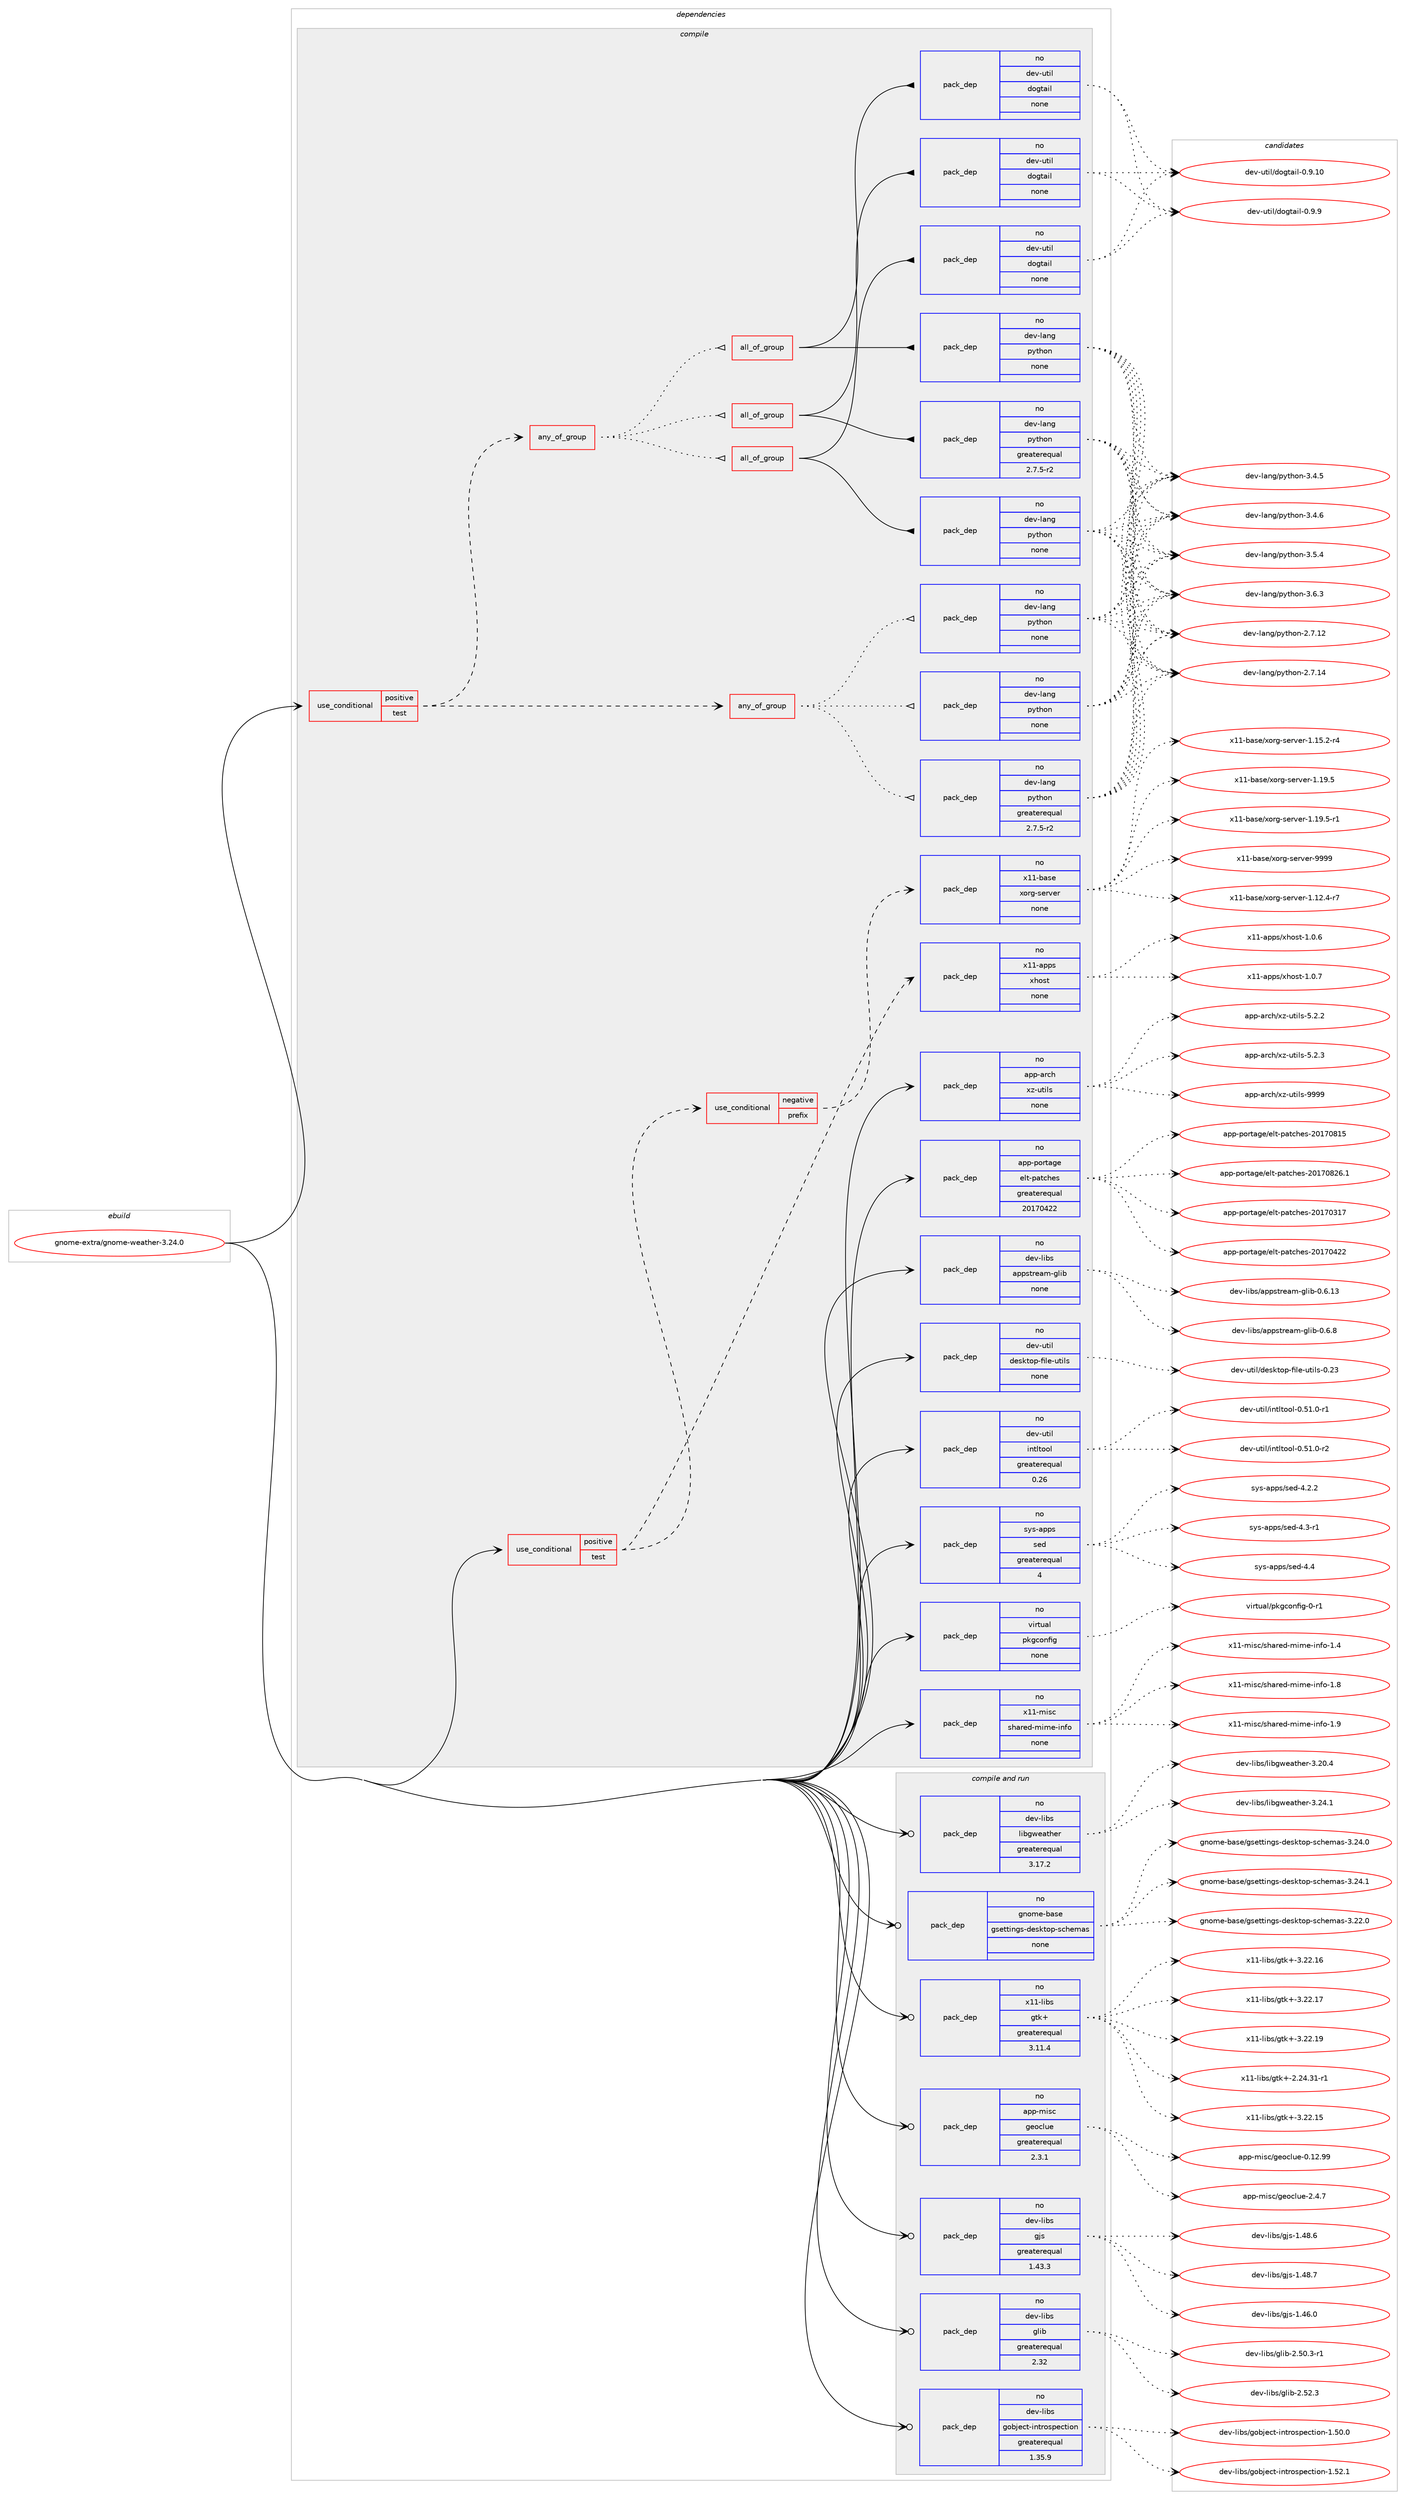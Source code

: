 digraph prolog {

# *************
# Graph options
# *************

newrank=true;
concentrate=true;
compound=true;
graph [rankdir=LR,fontname=Helvetica,fontsize=10,ranksep=1.5];#, ranksep=2.5, nodesep=0.2];
edge  [arrowhead=vee];
node  [fontname=Helvetica,fontsize=10];

# **********
# The ebuild
# **********

subgraph cluster_leftcol {
color=gray;
rank=same;
label=<<i>ebuild</i>>;
id [label="gnome-extra/gnome-weather-3.24.0", color=red, width=4, href="../gnome-extra/gnome-weather-3.24.0.svg"];
}

# ****************
# The dependencies
# ****************

subgraph cluster_midcol {
color=gray;
label=<<i>dependencies</i>>;
subgraph cluster_compile {
fillcolor="#eeeeee";
style=filled;
label=<<i>compile</i>>;
subgraph cond82025 {
dependency311391 [label=<<TABLE BORDER="0" CELLBORDER="1" CELLSPACING="0" CELLPADDING="4"><TR><TD ROWSPAN="3" CELLPADDING="10">use_conditional</TD></TR><TR><TD>positive</TD></TR><TR><TD>test</TD></TR></TABLE>>, shape=none, color=red];
subgraph any4854 {
dependency311392 [label=<<TABLE BORDER="0" CELLBORDER="1" CELLSPACING="0" CELLPADDING="4"><TR><TD CELLPADDING="10">any_of_group</TD></TR></TABLE>>, shape=none, color=red];subgraph pack224435 {
dependency311393 [label=<<TABLE BORDER="0" CELLBORDER="1" CELLSPACING="0" CELLPADDING="4" WIDTH="220"><TR><TD ROWSPAN="6" CELLPADDING="30">pack_dep</TD></TR><TR><TD WIDTH="110">no</TD></TR><TR><TD>dev-lang</TD></TR><TR><TD>python</TD></TR><TR><TD>none</TD></TR><TR><TD></TD></TR></TABLE>>, shape=none, color=blue];
}
dependency311392:e -> dependency311393:w [weight=20,style="dotted",arrowhead="oinv"];
subgraph pack224436 {
dependency311394 [label=<<TABLE BORDER="0" CELLBORDER="1" CELLSPACING="0" CELLPADDING="4" WIDTH="220"><TR><TD ROWSPAN="6" CELLPADDING="30">pack_dep</TD></TR><TR><TD WIDTH="110">no</TD></TR><TR><TD>dev-lang</TD></TR><TR><TD>python</TD></TR><TR><TD>none</TD></TR><TR><TD></TD></TR></TABLE>>, shape=none, color=blue];
}
dependency311392:e -> dependency311394:w [weight=20,style="dotted",arrowhead="oinv"];
subgraph pack224437 {
dependency311395 [label=<<TABLE BORDER="0" CELLBORDER="1" CELLSPACING="0" CELLPADDING="4" WIDTH="220"><TR><TD ROWSPAN="6" CELLPADDING="30">pack_dep</TD></TR><TR><TD WIDTH="110">no</TD></TR><TR><TD>dev-lang</TD></TR><TR><TD>python</TD></TR><TR><TD>greaterequal</TD></TR><TR><TD>2.7.5-r2</TD></TR></TABLE>>, shape=none, color=blue];
}
dependency311392:e -> dependency311395:w [weight=20,style="dotted",arrowhead="oinv"];
}
dependency311391:e -> dependency311392:w [weight=20,style="dashed",arrowhead="vee"];
subgraph any4855 {
dependency311396 [label=<<TABLE BORDER="0" CELLBORDER="1" CELLSPACING="0" CELLPADDING="4"><TR><TD CELLPADDING="10">any_of_group</TD></TR></TABLE>>, shape=none, color=red];subgraph all80 {
dependency311397 [label=<<TABLE BORDER="0" CELLBORDER="1" CELLSPACING="0" CELLPADDING="4"><TR><TD CELLPADDING="10">all_of_group</TD></TR></TABLE>>, shape=none, color=red];subgraph pack224438 {
dependency311398 [label=<<TABLE BORDER="0" CELLBORDER="1" CELLSPACING="0" CELLPADDING="4" WIDTH="220"><TR><TD ROWSPAN="6" CELLPADDING="30">pack_dep</TD></TR><TR><TD WIDTH="110">no</TD></TR><TR><TD>dev-lang</TD></TR><TR><TD>python</TD></TR><TR><TD>none</TD></TR><TR><TD></TD></TR></TABLE>>, shape=none, color=blue];
}
dependency311397:e -> dependency311398:w [weight=20,style="solid",arrowhead="inv"];
subgraph pack224439 {
dependency311399 [label=<<TABLE BORDER="0" CELLBORDER="1" CELLSPACING="0" CELLPADDING="4" WIDTH="220"><TR><TD ROWSPAN="6" CELLPADDING="30">pack_dep</TD></TR><TR><TD WIDTH="110">no</TD></TR><TR><TD>dev-util</TD></TR><TR><TD>dogtail</TD></TR><TR><TD>none</TD></TR><TR><TD></TD></TR></TABLE>>, shape=none, color=blue];
}
dependency311397:e -> dependency311399:w [weight=20,style="solid",arrowhead="inv"];
}
dependency311396:e -> dependency311397:w [weight=20,style="dotted",arrowhead="oinv"];
subgraph all81 {
dependency311400 [label=<<TABLE BORDER="0" CELLBORDER="1" CELLSPACING="0" CELLPADDING="4"><TR><TD CELLPADDING="10">all_of_group</TD></TR></TABLE>>, shape=none, color=red];subgraph pack224440 {
dependency311401 [label=<<TABLE BORDER="0" CELLBORDER="1" CELLSPACING="0" CELLPADDING="4" WIDTH="220"><TR><TD ROWSPAN="6" CELLPADDING="30">pack_dep</TD></TR><TR><TD WIDTH="110">no</TD></TR><TR><TD>dev-lang</TD></TR><TR><TD>python</TD></TR><TR><TD>none</TD></TR><TR><TD></TD></TR></TABLE>>, shape=none, color=blue];
}
dependency311400:e -> dependency311401:w [weight=20,style="solid",arrowhead="inv"];
subgraph pack224441 {
dependency311402 [label=<<TABLE BORDER="0" CELLBORDER="1" CELLSPACING="0" CELLPADDING="4" WIDTH="220"><TR><TD ROWSPAN="6" CELLPADDING="30">pack_dep</TD></TR><TR><TD WIDTH="110">no</TD></TR><TR><TD>dev-util</TD></TR><TR><TD>dogtail</TD></TR><TR><TD>none</TD></TR><TR><TD></TD></TR></TABLE>>, shape=none, color=blue];
}
dependency311400:e -> dependency311402:w [weight=20,style="solid",arrowhead="inv"];
}
dependency311396:e -> dependency311400:w [weight=20,style="dotted",arrowhead="oinv"];
subgraph all82 {
dependency311403 [label=<<TABLE BORDER="0" CELLBORDER="1" CELLSPACING="0" CELLPADDING="4"><TR><TD CELLPADDING="10">all_of_group</TD></TR></TABLE>>, shape=none, color=red];subgraph pack224442 {
dependency311404 [label=<<TABLE BORDER="0" CELLBORDER="1" CELLSPACING="0" CELLPADDING="4" WIDTH="220"><TR><TD ROWSPAN="6" CELLPADDING="30">pack_dep</TD></TR><TR><TD WIDTH="110">no</TD></TR><TR><TD>dev-lang</TD></TR><TR><TD>python</TD></TR><TR><TD>greaterequal</TD></TR><TR><TD>2.7.5-r2</TD></TR></TABLE>>, shape=none, color=blue];
}
dependency311403:e -> dependency311404:w [weight=20,style="solid",arrowhead="inv"];
subgraph pack224443 {
dependency311405 [label=<<TABLE BORDER="0" CELLBORDER="1" CELLSPACING="0" CELLPADDING="4" WIDTH="220"><TR><TD ROWSPAN="6" CELLPADDING="30">pack_dep</TD></TR><TR><TD WIDTH="110">no</TD></TR><TR><TD>dev-util</TD></TR><TR><TD>dogtail</TD></TR><TR><TD>none</TD></TR><TR><TD></TD></TR></TABLE>>, shape=none, color=blue];
}
dependency311403:e -> dependency311405:w [weight=20,style="solid",arrowhead="inv"];
}
dependency311396:e -> dependency311403:w [weight=20,style="dotted",arrowhead="oinv"];
}
dependency311391:e -> dependency311396:w [weight=20,style="dashed",arrowhead="vee"];
}
id:e -> dependency311391:w [weight=20,style="solid",arrowhead="vee"];
subgraph cond82026 {
dependency311406 [label=<<TABLE BORDER="0" CELLBORDER="1" CELLSPACING="0" CELLPADDING="4"><TR><TD ROWSPAN="3" CELLPADDING="10">use_conditional</TD></TR><TR><TD>positive</TD></TR><TR><TD>test</TD></TR></TABLE>>, shape=none, color=red];
subgraph cond82027 {
dependency311407 [label=<<TABLE BORDER="0" CELLBORDER="1" CELLSPACING="0" CELLPADDING="4"><TR><TD ROWSPAN="3" CELLPADDING="10">use_conditional</TD></TR><TR><TD>negative</TD></TR><TR><TD>prefix</TD></TR></TABLE>>, shape=none, color=red];
subgraph pack224444 {
dependency311408 [label=<<TABLE BORDER="0" CELLBORDER="1" CELLSPACING="0" CELLPADDING="4" WIDTH="220"><TR><TD ROWSPAN="6" CELLPADDING="30">pack_dep</TD></TR><TR><TD WIDTH="110">no</TD></TR><TR><TD>x11-base</TD></TR><TR><TD>xorg-server</TD></TR><TR><TD>none</TD></TR><TR><TD></TD></TR></TABLE>>, shape=none, color=blue];
}
dependency311407:e -> dependency311408:w [weight=20,style="dashed",arrowhead="vee"];
}
dependency311406:e -> dependency311407:w [weight=20,style="dashed",arrowhead="vee"];
subgraph pack224445 {
dependency311409 [label=<<TABLE BORDER="0" CELLBORDER="1" CELLSPACING="0" CELLPADDING="4" WIDTH="220"><TR><TD ROWSPAN="6" CELLPADDING="30">pack_dep</TD></TR><TR><TD WIDTH="110">no</TD></TR><TR><TD>x11-apps</TD></TR><TR><TD>xhost</TD></TR><TR><TD>none</TD></TR><TR><TD></TD></TR></TABLE>>, shape=none, color=blue];
}
dependency311406:e -> dependency311409:w [weight=20,style="dashed",arrowhead="vee"];
}
id:e -> dependency311406:w [weight=20,style="solid",arrowhead="vee"];
subgraph pack224446 {
dependency311410 [label=<<TABLE BORDER="0" CELLBORDER="1" CELLSPACING="0" CELLPADDING="4" WIDTH="220"><TR><TD ROWSPAN="6" CELLPADDING="30">pack_dep</TD></TR><TR><TD WIDTH="110">no</TD></TR><TR><TD>app-arch</TD></TR><TR><TD>xz-utils</TD></TR><TR><TD>none</TD></TR><TR><TD></TD></TR></TABLE>>, shape=none, color=blue];
}
id:e -> dependency311410:w [weight=20,style="solid",arrowhead="vee"];
subgraph pack224447 {
dependency311411 [label=<<TABLE BORDER="0" CELLBORDER="1" CELLSPACING="0" CELLPADDING="4" WIDTH="220"><TR><TD ROWSPAN="6" CELLPADDING="30">pack_dep</TD></TR><TR><TD WIDTH="110">no</TD></TR><TR><TD>app-portage</TD></TR><TR><TD>elt-patches</TD></TR><TR><TD>greaterequal</TD></TR><TR><TD>20170422</TD></TR></TABLE>>, shape=none, color=blue];
}
id:e -> dependency311411:w [weight=20,style="solid",arrowhead="vee"];
subgraph pack224448 {
dependency311412 [label=<<TABLE BORDER="0" CELLBORDER="1" CELLSPACING="0" CELLPADDING="4" WIDTH="220"><TR><TD ROWSPAN="6" CELLPADDING="30">pack_dep</TD></TR><TR><TD WIDTH="110">no</TD></TR><TR><TD>dev-libs</TD></TR><TR><TD>appstream-glib</TD></TR><TR><TD>none</TD></TR><TR><TD></TD></TR></TABLE>>, shape=none, color=blue];
}
id:e -> dependency311412:w [weight=20,style="solid",arrowhead="vee"];
subgraph pack224449 {
dependency311413 [label=<<TABLE BORDER="0" CELLBORDER="1" CELLSPACING="0" CELLPADDING="4" WIDTH="220"><TR><TD ROWSPAN="6" CELLPADDING="30">pack_dep</TD></TR><TR><TD WIDTH="110">no</TD></TR><TR><TD>dev-util</TD></TR><TR><TD>desktop-file-utils</TD></TR><TR><TD>none</TD></TR><TR><TD></TD></TR></TABLE>>, shape=none, color=blue];
}
id:e -> dependency311413:w [weight=20,style="solid",arrowhead="vee"];
subgraph pack224450 {
dependency311414 [label=<<TABLE BORDER="0" CELLBORDER="1" CELLSPACING="0" CELLPADDING="4" WIDTH="220"><TR><TD ROWSPAN="6" CELLPADDING="30">pack_dep</TD></TR><TR><TD WIDTH="110">no</TD></TR><TR><TD>dev-util</TD></TR><TR><TD>intltool</TD></TR><TR><TD>greaterequal</TD></TR><TR><TD>0.26</TD></TR></TABLE>>, shape=none, color=blue];
}
id:e -> dependency311414:w [weight=20,style="solid",arrowhead="vee"];
subgraph pack224451 {
dependency311415 [label=<<TABLE BORDER="0" CELLBORDER="1" CELLSPACING="0" CELLPADDING="4" WIDTH="220"><TR><TD ROWSPAN="6" CELLPADDING="30">pack_dep</TD></TR><TR><TD WIDTH="110">no</TD></TR><TR><TD>sys-apps</TD></TR><TR><TD>sed</TD></TR><TR><TD>greaterequal</TD></TR><TR><TD>4</TD></TR></TABLE>>, shape=none, color=blue];
}
id:e -> dependency311415:w [weight=20,style="solid",arrowhead="vee"];
subgraph pack224452 {
dependency311416 [label=<<TABLE BORDER="0" CELLBORDER="1" CELLSPACING="0" CELLPADDING="4" WIDTH="220"><TR><TD ROWSPAN="6" CELLPADDING="30">pack_dep</TD></TR><TR><TD WIDTH="110">no</TD></TR><TR><TD>virtual</TD></TR><TR><TD>pkgconfig</TD></TR><TR><TD>none</TD></TR><TR><TD></TD></TR></TABLE>>, shape=none, color=blue];
}
id:e -> dependency311416:w [weight=20,style="solid",arrowhead="vee"];
subgraph pack224453 {
dependency311417 [label=<<TABLE BORDER="0" CELLBORDER="1" CELLSPACING="0" CELLPADDING="4" WIDTH="220"><TR><TD ROWSPAN="6" CELLPADDING="30">pack_dep</TD></TR><TR><TD WIDTH="110">no</TD></TR><TR><TD>x11-misc</TD></TR><TR><TD>shared-mime-info</TD></TR><TR><TD>none</TD></TR><TR><TD></TD></TR></TABLE>>, shape=none, color=blue];
}
id:e -> dependency311417:w [weight=20,style="solid",arrowhead="vee"];
}
subgraph cluster_compileandrun {
fillcolor="#eeeeee";
style=filled;
label=<<i>compile and run</i>>;
subgraph pack224454 {
dependency311418 [label=<<TABLE BORDER="0" CELLBORDER="1" CELLSPACING="0" CELLPADDING="4" WIDTH="220"><TR><TD ROWSPAN="6" CELLPADDING="30">pack_dep</TD></TR><TR><TD WIDTH="110">no</TD></TR><TR><TD>app-misc</TD></TR><TR><TD>geoclue</TD></TR><TR><TD>greaterequal</TD></TR><TR><TD>2.3.1</TD></TR></TABLE>>, shape=none, color=blue];
}
id:e -> dependency311418:w [weight=20,style="solid",arrowhead="odotvee"];
subgraph pack224455 {
dependency311419 [label=<<TABLE BORDER="0" CELLBORDER="1" CELLSPACING="0" CELLPADDING="4" WIDTH="220"><TR><TD ROWSPAN="6" CELLPADDING="30">pack_dep</TD></TR><TR><TD WIDTH="110">no</TD></TR><TR><TD>dev-libs</TD></TR><TR><TD>gjs</TD></TR><TR><TD>greaterequal</TD></TR><TR><TD>1.43.3</TD></TR></TABLE>>, shape=none, color=blue];
}
id:e -> dependency311419:w [weight=20,style="solid",arrowhead="odotvee"];
subgraph pack224456 {
dependency311420 [label=<<TABLE BORDER="0" CELLBORDER="1" CELLSPACING="0" CELLPADDING="4" WIDTH="220"><TR><TD ROWSPAN="6" CELLPADDING="30">pack_dep</TD></TR><TR><TD WIDTH="110">no</TD></TR><TR><TD>dev-libs</TD></TR><TR><TD>glib</TD></TR><TR><TD>greaterequal</TD></TR><TR><TD>2.32</TD></TR></TABLE>>, shape=none, color=blue];
}
id:e -> dependency311420:w [weight=20,style="solid",arrowhead="odotvee"];
subgraph pack224457 {
dependency311421 [label=<<TABLE BORDER="0" CELLBORDER="1" CELLSPACING="0" CELLPADDING="4" WIDTH="220"><TR><TD ROWSPAN="6" CELLPADDING="30">pack_dep</TD></TR><TR><TD WIDTH="110">no</TD></TR><TR><TD>dev-libs</TD></TR><TR><TD>gobject-introspection</TD></TR><TR><TD>greaterequal</TD></TR><TR><TD>1.35.9</TD></TR></TABLE>>, shape=none, color=blue];
}
id:e -> dependency311421:w [weight=20,style="solid",arrowhead="odotvee"];
subgraph pack224458 {
dependency311422 [label=<<TABLE BORDER="0" CELLBORDER="1" CELLSPACING="0" CELLPADDING="4" WIDTH="220"><TR><TD ROWSPAN="6" CELLPADDING="30">pack_dep</TD></TR><TR><TD WIDTH="110">no</TD></TR><TR><TD>dev-libs</TD></TR><TR><TD>libgweather</TD></TR><TR><TD>greaterequal</TD></TR><TR><TD>3.17.2</TD></TR></TABLE>>, shape=none, color=blue];
}
id:e -> dependency311422:w [weight=20,style="solid",arrowhead="odotvee"];
subgraph pack224459 {
dependency311423 [label=<<TABLE BORDER="0" CELLBORDER="1" CELLSPACING="0" CELLPADDING="4" WIDTH="220"><TR><TD ROWSPAN="6" CELLPADDING="30">pack_dep</TD></TR><TR><TD WIDTH="110">no</TD></TR><TR><TD>gnome-base</TD></TR><TR><TD>gsettings-desktop-schemas</TD></TR><TR><TD>none</TD></TR><TR><TD></TD></TR></TABLE>>, shape=none, color=blue];
}
id:e -> dependency311423:w [weight=20,style="solid",arrowhead="odotvee"];
subgraph pack224460 {
dependency311424 [label=<<TABLE BORDER="0" CELLBORDER="1" CELLSPACING="0" CELLPADDING="4" WIDTH="220"><TR><TD ROWSPAN="6" CELLPADDING="30">pack_dep</TD></TR><TR><TD WIDTH="110">no</TD></TR><TR><TD>x11-libs</TD></TR><TR><TD>gtk+</TD></TR><TR><TD>greaterequal</TD></TR><TR><TD>3.11.4</TD></TR></TABLE>>, shape=none, color=blue];
}
id:e -> dependency311424:w [weight=20,style="solid",arrowhead="odotvee"];
}
subgraph cluster_run {
fillcolor="#eeeeee";
style=filled;
label=<<i>run</i>>;
}
}

# **************
# The candidates
# **************

subgraph cluster_choices {
rank=same;
color=gray;
label=<<i>candidates</i>>;

subgraph choice224435 {
color=black;
nodesep=1;
choice10010111845108971101034711212111610411111045504655464950 [label="dev-lang/python-2.7.12", color=red, width=4,href="../dev-lang/python-2.7.12.svg"];
choice10010111845108971101034711212111610411111045504655464952 [label="dev-lang/python-2.7.14", color=red, width=4,href="../dev-lang/python-2.7.14.svg"];
choice100101118451089711010347112121116104111110455146524653 [label="dev-lang/python-3.4.5", color=red, width=4,href="../dev-lang/python-3.4.5.svg"];
choice100101118451089711010347112121116104111110455146524654 [label="dev-lang/python-3.4.6", color=red, width=4,href="../dev-lang/python-3.4.6.svg"];
choice100101118451089711010347112121116104111110455146534652 [label="dev-lang/python-3.5.4", color=red, width=4,href="../dev-lang/python-3.5.4.svg"];
choice100101118451089711010347112121116104111110455146544651 [label="dev-lang/python-3.6.3", color=red, width=4,href="../dev-lang/python-3.6.3.svg"];
dependency311393:e -> choice10010111845108971101034711212111610411111045504655464950:w [style=dotted,weight="100"];
dependency311393:e -> choice10010111845108971101034711212111610411111045504655464952:w [style=dotted,weight="100"];
dependency311393:e -> choice100101118451089711010347112121116104111110455146524653:w [style=dotted,weight="100"];
dependency311393:e -> choice100101118451089711010347112121116104111110455146524654:w [style=dotted,weight="100"];
dependency311393:e -> choice100101118451089711010347112121116104111110455146534652:w [style=dotted,weight="100"];
dependency311393:e -> choice100101118451089711010347112121116104111110455146544651:w [style=dotted,weight="100"];
}
subgraph choice224436 {
color=black;
nodesep=1;
choice10010111845108971101034711212111610411111045504655464950 [label="dev-lang/python-2.7.12", color=red, width=4,href="../dev-lang/python-2.7.12.svg"];
choice10010111845108971101034711212111610411111045504655464952 [label="dev-lang/python-2.7.14", color=red, width=4,href="../dev-lang/python-2.7.14.svg"];
choice100101118451089711010347112121116104111110455146524653 [label="dev-lang/python-3.4.5", color=red, width=4,href="../dev-lang/python-3.4.5.svg"];
choice100101118451089711010347112121116104111110455146524654 [label="dev-lang/python-3.4.6", color=red, width=4,href="../dev-lang/python-3.4.6.svg"];
choice100101118451089711010347112121116104111110455146534652 [label="dev-lang/python-3.5.4", color=red, width=4,href="../dev-lang/python-3.5.4.svg"];
choice100101118451089711010347112121116104111110455146544651 [label="dev-lang/python-3.6.3", color=red, width=4,href="../dev-lang/python-3.6.3.svg"];
dependency311394:e -> choice10010111845108971101034711212111610411111045504655464950:w [style=dotted,weight="100"];
dependency311394:e -> choice10010111845108971101034711212111610411111045504655464952:w [style=dotted,weight="100"];
dependency311394:e -> choice100101118451089711010347112121116104111110455146524653:w [style=dotted,weight="100"];
dependency311394:e -> choice100101118451089711010347112121116104111110455146524654:w [style=dotted,weight="100"];
dependency311394:e -> choice100101118451089711010347112121116104111110455146534652:w [style=dotted,weight="100"];
dependency311394:e -> choice100101118451089711010347112121116104111110455146544651:w [style=dotted,weight="100"];
}
subgraph choice224437 {
color=black;
nodesep=1;
choice10010111845108971101034711212111610411111045504655464950 [label="dev-lang/python-2.7.12", color=red, width=4,href="../dev-lang/python-2.7.12.svg"];
choice10010111845108971101034711212111610411111045504655464952 [label="dev-lang/python-2.7.14", color=red, width=4,href="../dev-lang/python-2.7.14.svg"];
choice100101118451089711010347112121116104111110455146524653 [label="dev-lang/python-3.4.5", color=red, width=4,href="../dev-lang/python-3.4.5.svg"];
choice100101118451089711010347112121116104111110455146524654 [label="dev-lang/python-3.4.6", color=red, width=4,href="../dev-lang/python-3.4.6.svg"];
choice100101118451089711010347112121116104111110455146534652 [label="dev-lang/python-3.5.4", color=red, width=4,href="../dev-lang/python-3.5.4.svg"];
choice100101118451089711010347112121116104111110455146544651 [label="dev-lang/python-3.6.3", color=red, width=4,href="../dev-lang/python-3.6.3.svg"];
dependency311395:e -> choice10010111845108971101034711212111610411111045504655464950:w [style=dotted,weight="100"];
dependency311395:e -> choice10010111845108971101034711212111610411111045504655464952:w [style=dotted,weight="100"];
dependency311395:e -> choice100101118451089711010347112121116104111110455146524653:w [style=dotted,weight="100"];
dependency311395:e -> choice100101118451089711010347112121116104111110455146524654:w [style=dotted,weight="100"];
dependency311395:e -> choice100101118451089711010347112121116104111110455146534652:w [style=dotted,weight="100"];
dependency311395:e -> choice100101118451089711010347112121116104111110455146544651:w [style=dotted,weight="100"];
}
subgraph choice224438 {
color=black;
nodesep=1;
choice10010111845108971101034711212111610411111045504655464950 [label="dev-lang/python-2.7.12", color=red, width=4,href="../dev-lang/python-2.7.12.svg"];
choice10010111845108971101034711212111610411111045504655464952 [label="dev-lang/python-2.7.14", color=red, width=4,href="../dev-lang/python-2.7.14.svg"];
choice100101118451089711010347112121116104111110455146524653 [label="dev-lang/python-3.4.5", color=red, width=4,href="../dev-lang/python-3.4.5.svg"];
choice100101118451089711010347112121116104111110455146524654 [label="dev-lang/python-3.4.6", color=red, width=4,href="../dev-lang/python-3.4.6.svg"];
choice100101118451089711010347112121116104111110455146534652 [label="dev-lang/python-3.5.4", color=red, width=4,href="../dev-lang/python-3.5.4.svg"];
choice100101118451089711010347112121116104111110455146544651 [label="dev-lang/python-3.6.3", color=red, width=4,href="../dev-lang/python-3.6.3.svg"];
dependency311398:e -> choice10010111845108971101034711212111610411111045504655464950:w [style=dotted,weight="100"];
dependency311398:e -> choice10010111845108971101034711212111610411111045504655464952:w [style=dotted,weight="100"];
dependency311398:e -> choice100101118451089711010347112121116104111110455146524653:w [style=dotted,weight="100"];
dependency311398:e -> choice100101118451089711010347112121116104111110455146524654:w [style=dotted,weight="100"];
dependency311398:e -> choice100101118451089711010347112121116104111110455146534652:w [style=dotted,weight="100"];
dependency311398:e -> choice100101118451089711010347112121116104111110455146544651:w [style=dotted,weight="100"];
}
subgraph choice224439 {
color=black;
nodesep=1;
choice10010111845117116105108471001111031169710510845484657464948 [label="dev-util/dogtail-0.9.10", color=red, width=4,href="../dev-util/dogtail-0.9.10.svg"];
choice100101118451171161051084710011110311697105108454846574657 [label="dev-util/dogtail-0.9.9", color=red, width=4,href="../dev-util/dogtail-0.9.9.svg"];
dependency311399:e -> choice10010111845117116105108471001111031169710510845484657464948:w [style=dotted,weight="100"];
dependency311399:e -> choice100101118451171161051084710011110311697105108454846574657:w [style=dotted,weight="100"];
}
subgraph choice224440 {
color=black;
nodesep=1;
choice10010111845108971101034711212111610411111045504655464950 [label="dev-lang/python-2.7.12", color=red, width=4,href="../dev-lang/python-2.7.12.svg"];
choice10010111845108971101034711212111610411111045504655464952 [label="dev-lang/python-2.7.14", color=red, width=4,href="../dev-lang/python-2.7.14.svg"];
choice100101118451089711010347112121116104111110455146524653 [label="dev-lang/python-3.4.5", color=red, width=4,href="../dev-lang/python-3.4.5.svg"];
choice100101118451089711010347112121116104111110455146524654 [label="dev-lang/python-3.4.6", color=red, width=4,href="../dev-lang/python-3.4.6.svg"];
choice100101118451089711010347112121116104111110455146534652 [label="dev-lang/python-3.5.4", color=red, width=4,href="../dev-lang/python-3.5.4.svg"];
choice100101118451089711010347112121116104111110455146544651 [label="dev-lang/python-3.6.3", color=red, width=4,href="../dev-lang/python-3.6.3.svg"];
dependency311401:e -> choice10010111845108971101034711212111610411111045504655464950:w [style=dotted,weight="100"];
dependency311401:e -> choice10010111845108971101034711212111610411111045504655464952:w [style=dotted,weight="100"];
dependency311401:e -> choice100101118451089711010347112121116104111110455146524653:w [style=dotted,weight="100"];
dependency311401:e -> choice100101118451089711010347112121116104111110455146524654:w [style=dotted,weight="100"];
dependency311401:e -> choice100101118451089711010347112121116104111110455146534652:w [style=dotted,weight="100"];
dependency311401:e -> choice100101118451089711010347112121116104111110455146544651:w [style=dotted,weight="100"];
}
subgraph choice224441 {
color=black;
nodesep=1;
choice10010111845117116105108471001111031169710510845484657464948 [label="dev-util/dogtail-0.9.10", color=red, width=4,href="../dev-util/dogtail-0.9.10.svg"];
choice100101118451171161051084710011110311697105108454846574657 [label="dev-util/dogtail-0.9.9", color=red, width=4,href="../dev-util/dogtail-0.9.9.svg"];
dependency311402:e -> choice10010111845117116105108471001111031169710510845484657464948:w [style=dotted,weight="100"];
dependency311402:e -> choice100101118451171161051084710011110311697105108454846574657:w [style=dotted,weight="100"];
}
subgraph choice224442 {
color=black;
nodesep=1;
choice10010111845108971101034711212111610411111045504655464950 [label="dev-lang/python-2.7.12", color=red, width=4,href="../dev-lang/python-2.7.12.svg"];
choice10010111845108971101034711212111610411111045504655464952 [label="dev-lang/python-2.7.14", color=red, width=4,href="../dev-lang/python-2.7.14.svg"];
choice100101118451089711010347112121116104111110455146524653 [label="dev-lang/python-3.4.5", color=red, width=4,href="../dev-lang/python-3.4.5.svg"];
choice100101118451089711010347112121116104111110455146524654 [label="dev-lang/python-3.4.6", color=red, width=4,href="../dev-lang/python-3.4.6.svg"];
choice100101118451089711010347112121116104111110455146534652 [label="dev-lang/python-3.5.4", color=red, width=4,href="../dev-lang/python-3.5.4.svg"];
choice100101118451089711010347112121116104111110455146544651 [label="dev-lang/python-3.6.3", color=red, width=4,href="../dev-lang/python-3.6.3.svg"];
dependency311404:e -> choice10010111845108971101034711212111610411111045504655464950:w [style=dotted,weight="100"];
dependency311404:e -> choice10010111845108971101034711212111610411111045504655464952:w [style=dotted,weight="100"];
dependency311404:e -> choice100101118451089711010347112121116104111110455146524653:w [style=dotted,weight="100"];
dependency311404:e -> choice100101118451089711010347112121116104111110455146524654:w [style=dotted,weight="100"];
dependency311404:e -> choice100101118451089711010347112121116104111110455146534652:w [style=dotted,weight="100"];
dependency311404:e -> choice100101118451089711010347112121116104111110455146544651:w [style=dotted,weight="100"];
}
subgraph choice224443 {
color=black;
nodesep=1;
choice10010111845117116105108471001111031169710510845484657464948 [label="dev-util/dogtail-0.9.10", color=red, width=4,href="../dev-util/dogtail-0.9.10.svg"];
choice100101118451171161051084710011110311697105108454846574657 [label="dev-util/dogtail-0.9.9", color=red, width=4,href="../dev-util/dogtail-0.9.9.svg"];
dependency311405:e -> choice10010111845117116105108471001111031169710510845484657464948:w [style=dotted,weight="100"];
dependency311405:e -> choice100101118451171161051084710011110311697105108454846574657:w [style=dotted,weight="100"];
}
subgraph choice224444 {
color=black;
nodesep=1;
choice12049494598971151014712011111410345115101114118101114454946495046524511455 [label="x11-base/xorg-server-1.12.4-r7", color=red, width=4,href="../x11-base/xorg-server-1.12.4-r7.svg"];
choice12049494598971151014712011111410345115101114118101114454946495346504511452 [label="x11-base/xorg-server-1.15.2-r4", color=red, width=4,href="../x11-base/xorg-server-1.15.2-r4.svg"];
choice1204949459897115101471201111141034511510111411810111445494649574653 [label="x11-base/xorg-server-1.19.5", color=red, width=4,href="../x11-base/xorg-server-1.19.5.svg"];
choice12049494598971151014712011111410345115101114118101114454946495746534511449 [label="x11-base/xorg-server-1.19.5-r1", color=red, width=4,href="../x11-base/xorg-server-1.19.5-r1.svg"];
choice120494945989711510147120111114103451151011141181011144557575757 [label="x11-base/xorg-server-9999", color=red, width=4,href="../x11-base/xorg-server-9999.svg"];
dependency311408:e -> choice12049494598971151014712011111410345115101114118101114454946495046524511455:w [style=dotted,weight="100"];
dependency311408:e -> choice12049494598971151014712011111410345115101114118101114454946495346504511452:w [style=dotted,weight="100"];
dependency311408:e -> choice1204949459897115101471201111141034511510111411810111445494649574653:w [style=dotted,weight="100"];
dependency311408:e -> choice12049494598971151014712011111410345115101114118101114454946495746534511449:w [style=dotted,weight="100"];
dependency311408:e -> choice120494945989711510147120111114103451151011141181011144557575757:w [style=dotted,weight="100"];
}
subgraph choice224445 {
color=black;
nodesep=1;
choice1204949459711211211547120104111115116454946484654 [label="x11-apps/xhost-1.0.6", color=red, width=4,href="../x11-apps/xhost-1.0.6.svg"];
choice1204949459711211211547120104111115116454946484655 [label="x11-apps/xhost-1.0.7", color=red, width=4,href="../x11-apps/xhost-1.0.7.svg"];
dependency311409:e -> choice1204949459711211211547120104111115116454946484654:w [style=dotted,weight="100"];
dependency311409:e -> choice1204949459711211211547120104111115116454946484655:w [style=dotted,weight="100"];
}
subgraph choice224446 {
color=black;
nodesep=1;
choice971121124597114991044712012245117116105108115455346504650 [label="app-arch/xz-utils-5.2.2", color=red, width=4,href="../app-arch/xz-utils-5.2.2.svg"];
choice971121124597114991044712012245117116105108115455346504651 [label="app-arch/xz-utils-5.2.3", color=red, width=4,href="../app-arch/xz-utils-5.2.3.svg"];
choice9711211245971149910447120122451171161051081154557575757 [label="app-arch/xz-utils-9999", color=red, width=4,href="../app-arch/xz-utils-9999.svg"];
dependency311410:e -> choice971121124597114991044712012245117116105108115455346504650:w [style=dotted,weight="100"];
dependency311410:e -> choice971121124597114991044712012245117116105108115455346504651:w [style=dotted,weight="100"];
dependency311410:e -> choice9711211245971149910447120122451171161051081154557575757:w [style=dotted,weight="100"];
}
subgraph choice224447 {
color=black;
nodesep=1;
choice97112112451121111141169710310147101108116451129711699104101115455048495548514955 [label="app-portage/elt-patches-20170317", color=red, width=4,href="../app-portage/elt-patches-20170317.svg"];
choice97112112451121111141169710310147101108116451129711699104101115455048495548525050 [label="app-portage/elt-patches-20170422", color=red, width=4,href="../app-portage/elt-patches-20170422.svg"];
choice97112112451121111141169710310147101108116451129711699104101115455048495548564953 [label="app-portage/elt-patches-20170815", color=red, width=4,href="../app-portage/elt-patches-20170815.svg"];
choice971121124511211111411697103101471011081164511297116991041011154550484955485650544649 [label="app-portage/elt-patches-20170826.1", color=red, width=4,href="../app-portage/elt-patches-20170826.1.svg"];
dependency311411:e -> choice97112112451121111141169710310147101108116451129711699104101115455048495548514955:w [style=dotted,weight="100"];
dependency311411:e -> choice97112112451121111141169710310147101108116451129711699104101115455048495548525050:w [style=dotted,weight="100"];
dependency311411:e -> choice97112112451121111141169710310147101108116451129711699104101115455048495548564953:w [style=dotted,weight="100"];
dependency311411:e -> choice971121124511211111411697103101471011081164511297116991041011154550484955485650544649:w [style=dotted,weight="100"];
}
subgraph choice224448 {
color=black;
nodesep=1;
choice1001011184510810598115479711211211511611410197109451031081059845484654464951 [label="dev-libs/appstream-glib-0.6.13", color=red, width=4,href="../dev-libs/appstream-glib-0.6.13.svg"];
choice10010111845108105981154797112112115116114101971094510310810598454846544656 [label="dev-libs/appstream-glib-0.6.8", color=red, width=4,href="../dev-libs/appstream-glib-0.6.8.svg"];
dependency311412:e -> choice1001011184510810598115479711211211511611410197109451031081059845484654464951:w [style=dotted,weight="100"];
dependency311412:e -> choice10010111845108105981154797112112115116114101971094510310810598454846544656:w [style=dotted,weight="100"];
}
subgraph choice224449 {
color=black;
nodesep=1;
choice100101118451171161051084710010111510711611111245102105108101451171161051081154548465051 [label="dev-util/desktop-file-utils-0.23", color=red, width=4,href="../dev-util/desktop-file-utils-0.23.svg"];
dependency311413:e -> choice100101118451171161051084710010111510711611111245102105108101451171161051081154548465051:w [style=dotted,weight="100"];
}
subgraph choice224450 {
color=black;
nodesep=1;
choice1001011184511711610510847105110116108116111111108454846534946484511449 [label="dev-util/intltool-0.51.0-r1", color=red, width=4,href="../dev-util/intltool-0.51.0-r1.svg"];
choice1001011184511711610510847105110116108116111111108454846534946484511450 [label="dev-util/intltool-0.51.0-r2", color=red, width=4,href="../dev-util/intltool-0.51.0-r2.svg"];
dependency311414:e -> choice1001011184511711610510847105110116108116111111108454846534946484511449:w [style=dotted,weight="100"];
dependency311414:e -> choice1001011184511711610510847105110116108116111111108454846534946484511450:w [style=dotted,weight="100"];
}
subgraph choice224451 {
color=black;
nodesep=1;
choice115121115459711211211547115101100455246504650 [label="sys-apps/sed-4.2.2", color=red, width=4,href="../sys-apps/sed-4.2.2.svg"];
choice115121115459711211211547115101100455246514511449 [label="sys-apps/sed-4.3-r1", color=red, width=4,href="../sys-apps/sed-4.3-r1.svg"];
choice11512111545971121121154711510110045524652 [label="sys-apps/sed-4.4", color=red, width=4,href="../sys-apps/sed-4.4.svg"];
dependency311415:e -> choice115121115459711211211547115101100455246504650:w [style=dotted,weight="100"];
dependency311415:e -> choice115121115459711211211547115101100455246514511449:w [style=dotted,weight="100"];
dependency311415:e -> choice11512111545971121121154711510110045524652:w [style=dotted,weight="100"];
}
subgraph choice224452 {
color=black;
nodesep=1;
choice11810511411611797108471121071039911111010210510345484511449 [label="virtual/pkgconfig-0-r1", color=red, width=4,href="../virtual/pkgconfig-0-r1.svg"];
dependency311416:e -> choice11810511411611797108471121071039911111010210510345484511449:w [style=dotted,weight="100"];
}
subgraph choice224453 {
color=black;
nodesep=1;
choice120494945109105115994711510497114101100451091051091014510511010211145494652 [label="x11-misc/shared-mime-info-1.4", color=red, width=4,href="../x11-misc/shared-mime-info-1.4.svg"];
choice120494945109105115994711510497114101100451091051091014510511010211145494656 [label="x11-misc/shared-mime-info-1.8", color=red, width=4,href="../x11-misc/shared-mime-info-1.8.svg"];
choice120494945109105115994711510497114101100451091051091014510511010211145494657 [label="x11-misc/shared-mime-info-1.9", color=red, width=4,href="../x11-misc/shared-mime-info-1.9.svg"];
dependency311417:e -> choice120494945109105115994711510497114101100451091051091014510511010211145494652:w [style=dotted,weight="100"];
dependency311417:e -> choice120494945109105115994711510497114101100451091051091014510511010211145494656:w [style=dotted,weight="100"];
dependency311417:e -> choice120494945109105115994711510497114101100451091051091014510511010211145494657:w [style=dotted,weight="100"];
}
subgraph choice224454 {
color=black;
nodesep=1;
choice97112112451091051159947103101111991081171014548464950465757 [label="app-misc/geoclue-0.12.99", color=red, width=4,href="../app-misc/geoclue-0.12.99.svg"];
choice9711211245109105115994710310111199108117101455046524655 [label="app-misc/geoclue-2.4.7", color=red, width=4,href="../app-misc/geoclue-2.4.7.svg"];
dependency311418:e -> choice97112112451091051159947103101111991081171014548464950465757:w [style=dotted,weight="100"];
dependency311418:e -> choice9711211245109105115994710310111199108117101455046524655:w [style=dotted,weight="100"];
}
subgraph choice224455 {
color=black;
nodesep=1;
choice10010111845108105981154710310611545494652544648 [label="dev-libs/gjs-1.46.0", color=red, width=4,href="../dev-libs/gjs-1.46.0.svg"];
choice10010111845108105981154710310611545494652564654 [label="dev-libs/gjs-1.48.6", color=red, width=4,href="../dev-libs/gjs-1.48.6.svg"];
choice10010111845108105981154710310611545494652564655 [label="dev-libs/gjs-1.48.7", color=red, width=4,href="../dev-libs/gjs-1.48.7.svg"];
dependency311419:e -> choice10010111845108105981154710310611545494652544648:w [style=dotted,weight="100"];
dependency311419:e -> choice10010111845108105981154710310611545494652564654:w [style=dotted,weight="100"];
dependency311419:e -> choice10010111845108105981154710310611545494652564655:w [style=dotted,weight="100"];
}
subgraph choice224456 {
color=black;
nodesep=1;
choice10010111845108105981154710310810598455046534846514511449 [label="dev-libs/glib-2.50.3-r1", color=red, width=4,href="../dev-libs/glib-2.50.3-r1.svg"];
choice1001011184510810598115471031081059845504653504651 [label="dev-libs/glib-2.52.3", color=red, width=4,href="../dev-libs/glib-2.52.3.svg"];
dependency311420:e -> choice10010111845108105981154710310810598455046534846514511449:w [style=dotted,weight="100"];
dependency311420:e -> choice1001011184510810598115471031081059845504653504651:w [style=dotted,weight="100"];
}
subgraph choice224457 {
color=black;
nodesep=1;
choice1001011184510810598115471031119810610199116451051101161141111151121019911610511111045494653484648 [label="dev-libs/gobject-introspection-1.50.0", color=red, width=4,href="../dev-libs/gobject-introspection-1.50.0.svg"];
choice1001011184510810598115471031119810610199116451051101161141111151121019911610511111045494653504649 [label="dev-libs/gobject-introspection-1.52.1", color=red, width=4,href="../dev-libs/gobject-introspection-1.52.1.svg"];
dependency311421:e -> choice1001011184510810598115471031119810610199116451051101161141111151121019911610511111045494653484648:w [style=dotted,weight="100"];
dependency311421:e -> choice1001011184510810598115471031119810610199116451051101161141111151121019911610511111045494653504649:w [style=dotted,weight="100"];
}
subgraph choice224458 {
color=black;
nodesep=1;
choice100101118451081059811547108105981031191019711610410111445514650484652 [label="dev-libs/libgweather-3.20.4", color=red, width=4,href="../dev-libs/libgweather-3.20.4.svg"];
choice100101118451081059811547108105981031191019711610410111445514650524649 [label="dev-libs/libgweather-3.24.1", color=red, width=4,href="../dev-libs/libgweather-3.24.1.svg"];
dependency311422:e -> choice100101118451081059811547108105981031191019711610410111445514650484652:w [style=dotted,weight="100"];
dependency311422:e -> choice100101118451081059811547108105981031191019711610410111445514650524649:w [style=dotted,weight="100"];
}
subgraph choice224459 {
color=black;
nodesep=1;
choice103110111109101459897115101471031151011161161051101031154510010111510711611111245115991041011099711545514650504648 [label="gnome-base/gsettings-desktop-schemas-3.22.0", color=red, width=4,href="../gnome-base/gsettings-desktop-schemas-3.22.0.svg"];
choice103110111109101459897115101471031151011161161051101031154510010111510711611111245115991041011099711545514650524648 [label="gnome-base/gsettings-desktop-schemas-3.24.0", color=red, width=4,href="../gnome-base/gsettings-desktop-schemas-3.24.0.svg"];
choice103110111109101459897115101471031151011161161051101031154510010111510711611111245115991041011099711545514650524649 [label="gnome-base/gsettings-desktop-schemas-3.24.1", color=red, width=4,href="../gnome-base/gsettings-desktop-schemas-3.24.1.svg"];
dependency311423:e -> choice103110111109101459897115101471031151011161161051101031154510010111510711611111245115991041011099711545514650504648:w [style=dotted,weight="100"];
dependency311423:e -> choice103110111109101459897115101471031151011161161051101031154510010111510711611111245115991041011099711545514650524648:w [style=dotted,weight="100"];
dependency311423:e -> choice103110111109101459897115101471031151011161161051101031154510010111510711611111245115991041011099711545514650524649:w [style=dotted,weight="100"];
}
subgraph choice224460 {
color=black;
nodesep=1;
choice12049494510810598115471031161074345504650524651494511449 [label="x11-libs/gtk+-2.24.31-r1", color=red, width=4,href="../x11-libs/gtk+-2.24.31-r1.svg"];
choice1204949451081059811547103116107434551465050464953 [label="x11-libs/gtk+-3.22.15", color=red, width=4,href="../x11-libs/gtk+-3.22.15.svg"];
choice1204949451081059811547103116107434551465050464954 [label="x11-libs/gtk+-3.22.16", color=red, width=4,href="../x11-libs/gtk+-3.22.16.svg"];
choice1204949451081059811547103116107434551465050464955 [label="x11-libs/gtk+-3.22.17", color=red, width=4,href="../x11-libs/gtk+-3.22.17.svg"];
choice1204949451081059811547103116107434551465050464957 [label="x11-libs/gtk+-3.22.19", color=red, width=4,href="../x11-libs/gtk+-3.22.19.svg"];
dependency311424:e -> choice12049494510810598115471031161074345504650524651494511449:w [style=dotted,weight="100"];
dependency311424:e -> choice1204949451081059811547103116107434551465050464953:w [style=dotted,weight="100"];
dependency311424:e -> choice1204949451081059811547103116107434551465050464954:w [style=dotted,weight="100"];
dependency311424:e -> choice1204949451081059811547103116107434551465050464955:w [style=dotted,weight="100"];
dependency311424:e -> choice1204949451081059811547103116107434551465050464957:w [style=dotted,weight="100"];
}
}

}
